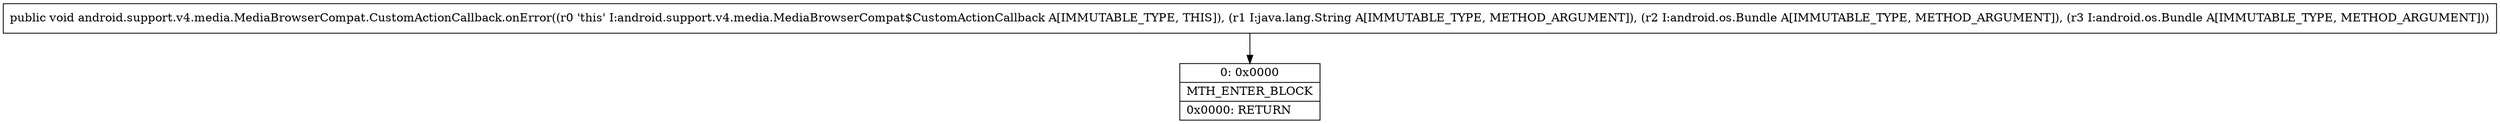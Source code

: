 digraph "CFG forandroid.support.v4.media.MediaBrowserCompat.CustomActionCallback.onError(Ljava\/lang\/String;Landroid\/os\/Bundle;Landroid\/os\/Bundle;)V" {
Node_0 [shape=record,label="{0\:\ 0x0000|MTH_ENTER_BLOCK\l|0x0000: RETURN   \l}"];
MethodNode[shape=record,label="{public void android.support.v4.media.MediaBrowserCompat.CustomActionCallback.onError((r0 'this' I:android.support.v4.media.MediaBrowserCompat$CustomActionCallback A[IMMUTABLE_TYPE, THIS]), (r1 I:java.lang.String A[IMMUTABLE_TYPE, METHOD_ARGUMENT]), (r2 I:android.os.Bundle A[IMMUTABLE_TYPE, METHOD_ARGUMENT]), (r3 I:android.os.Bundle A[IMMUTABLE_TYPE, METHOD_ARGUMENT])) }"];
MethodNode -> Node_0;
}

